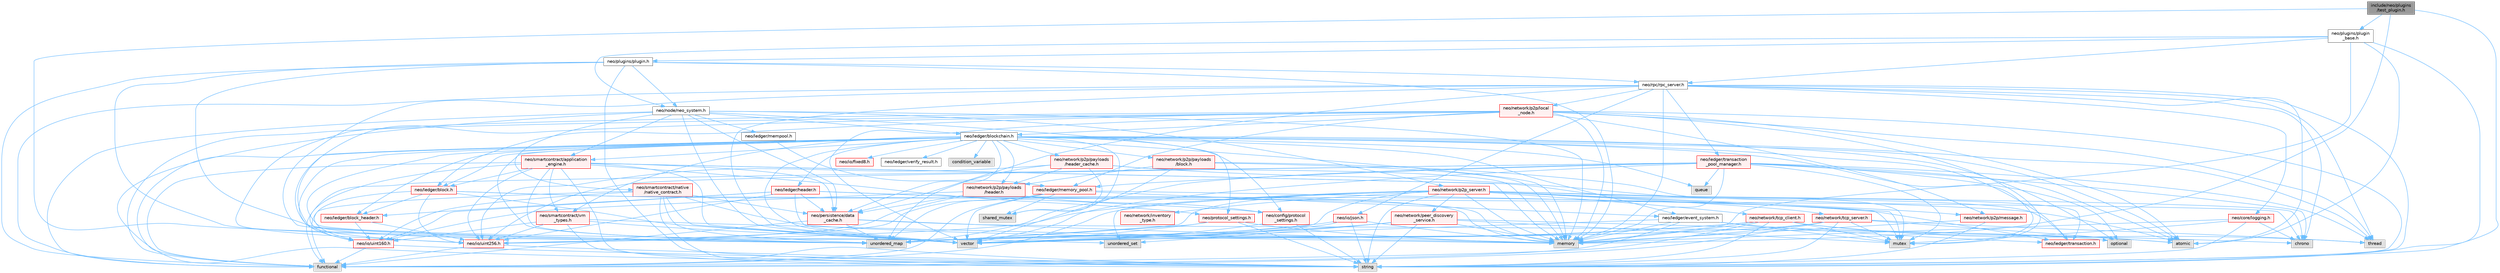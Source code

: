 digraph "include/neo/plugins/test_plugin.h"
{
 // LATEX_PDF_SIZE
  bgcolor="transparent";
  edge [fontname=Helvetica,fontsize=10,labelfontname=Helvetica,labelfontsize=10];
  node [fontname=Helvetica,fontsize=10,shape=box,height=0.2,width=0.4];
  Node1 [id="Node000001",label="include/neo/plugins\l/test_plugin.h",height=0.2,width=0.4,color="gray40", fillcolor="grey60", style="filled", fontcolor="black",tooltip=" "];
  Node1 -> Node2 [id="edge1_Node000001_Node000002",color="steelblue1",style="solid",tooltip=" "];
  Node2 [id="Node000002",label="neo/plugins/plugin\l_base.h",height=0.2,width=0.4,color="grey40", fillcolor="white", style="filled",URL="$plugin__base_8h.html",tooltip=" "];
  Node2 -> Node3 [id="edge2_Node000002_Node000003",color="steelblue1",style="solid",tooltip=" "];
  Node3 [id="Node000003",label="neo/node/neo_system.h",height=0.2,width=0.4,color="grey40", fillcolor="white", style="filled",URL="$node_2neo__system_8h.html",tooltip=" "];
  Node3 -> Node4 [id="edge3_Node000003_Node000004",color="steelblue1",style="solid",tooltip=" "];
  Node4 [id="Node000004",label="neo/ledger/blockchain.h",height=0.2,width=0.4,color="grey40", fillcolor="white", style="filled",URL="$blockchain_8h.html",tooltip=" "];
  Node4 -> Node5 [id="edge4_Node000004_Node000005",color="steelblue1",style="solid",tooltip=" "];
  Node5 [id="Node000005",label="neo/ledger/block.h",height=0.2,width=0.4,color="red", fillcolor="#FFF0F0", style="filled",URL="$ledger_2block_8h.html",tooltip=" "];
  Node5 -> Node15 [id="edge5_Node000005_Node000015",color="steelblue1",style="solid",tooltip=" "];
  Node15 [id="Node000015",label="neo/io/uint160.h",height=0.2,width=0.4,color="red", fillcolor="#FFF0F0", style="filled",URL="$uint160_8h.html",tooltip=" "];
  Node15 -> Node17 [id="edge6_Node000015_Node000017",color="steelblue1",style="solid",tooltip=" "];
  Node17 [id="Node000017",label="functional",height=0.2,width=0.4,color="grey60", fillcolor="#E0E0E0", style="filled",tooltip=" "];
  Node15 -> Node11 [id="edge7_Node000015_Node000011",color="steelblue1",style="solid",tooltip=" "];
  Node11 [id="Node000011",label="string",height=0.2,width=0.4,color="grey60", fillcolor="#E0E0E0", style="filled",tooltip=" "];
  Node5 -> Node18 [id="edge8_Node000005_Node000018",color="steelblue1",style="solid",tooltip=" "];
  Node18 [id="Node000018",label="neo/io/uint256.h",height=0.2,width=0.4,color="red", fillcolor="#FFF0F0", style="filled",URL="$uint256_8h.html",tooltip=" "];
  Node18 -> Node17 [id="edge9_Node000018_Node000017",color="steelblue1",style="solid",tooltip=" "];
  Node18 -> Node11 [id="edge10_Node000018_Node000011",color="steelblue1",style="solid",tooltip=" "];
  Node5 -> Node20 [id="edge11_Node000005_Node000020",color="steelblue1",style="solid",tooltip=" "];
  Node20 [id="Node000020",label="neo/ledger/block_header.h",height=0.2,width=0.4,color="red", fillcolor="#FFF0F0", style="filled",URL="$block__header_8h.html",tooltip=" "];
  Node20 -> Node15 [id="edge12_Node000020_Node000015",color="steelblue1",style="solid",tooltip=" "];
  Node20 -> Node18 [id="edge13_Node000020_Node000018",color="steelblue1",style="solid",tooltip=" "];
  Node5 -> Node53 [id="edge14_Node000005_Node000053",color="steelblue1",style="solid",tooltip=" "];
  Node53 [id="Node000053",label="neo/ledger/transaction.h",height=0.2,width=0.4,color="red", fillcolor="#FFF0F0", style="filled",URL="$ledger_2transaction_8h.html",tooltip=" "];
  Node5 -> Node68 [id="edge15_Node000005_Node000068",color="steelblue1",style="solid",tooltip=" "];
  Node68 [id="Node000068",label="chrono",height=0.2,width=0.4,color="grey60", fillcolor="#E0E0E0", style="filled",tooltip=" "];
  Node5 -> Node12 [id="edge16_Node000005_Node000012",color="steelblue1",style="solid",tooltip=" "];
  Node12 [id="Node000012",label="vector",height=0.2,width=0.4,color="grey60", fillcolor="#E0E0E0", style="filled",tooltip=" "];
  Node4 -> Node20 [id="edge17_Node000004_Node000020",color="steelblue1",style="solid",tooltip=" "];
  Node4 -> Node69 [id="edge18_Node000004_Node000069",color="steelblue1",style="solid",tooltip=" "];
  Node69 [id="Node000069",label="neo/ledger/event_system.h",height=0.2,width=0.4,color="grey40", fillcolor="white", style="filled",URL="$event__system_8h.html",tooltip=" "];
  Node69 -> Node17 [id="edge19_Node000069_Node000017",color="steelblue1",style="solid",tooltip=" "];
  Node69 -> Node14 [id="edge20_Node000069_Node000014",color="steelblue1",style="solid",tooltip=" "];
  Node14 [id="Node000014",label="memory",height=0.2,width=0.4,color="grey60", fillcolor="#E0E0E0", style="filled",tooltip=" "];
  Node69 -> Node70 [id="edge21_Node000069_Node000070",color="steelblue1",style="solid",tooltip=" "];
  Node70 [id="Node000070",label="mutex",height=0.2,width=0.4,color="grey60", fillcolor="#E0E0E0", style="filled",tooltip=" "];
  Node69 -> Node12 [id="edge22_Node000069_Node000012",color="steelblue1",style="solid",tooltip=" "];
  Node69 -> Node53 [id="edge23_Node000069_Node000053",color="steelblue1",style="solid",tooltip=" "];
  Node4 -> Node71 [id="edge24_Node000004_Node000071",color="steelblue1",style="solid",tooltip=" "];
  Node71 [id="Node000071",label="neo/ledger/header.h",height=0.2,width=0.4,color="red", fillcolor="#FFF0F0", style="filled",URL="$ledger_2header_8h.html",tooltip=" "];
  Node71 -> Node72 [id="edge25_Node000071_Node000072",color="steelblue1",style="solid",tooltip=" "];
  Node72 [id="Node000072",label="neo/config/protocol\l_settings.h",height=0.2,width=0.4,color="red", fillcolor="#FFF0F0", style="filled",URL="$config_2protocol__settings_8h.html",tooltip=" "];
  Node72 -> Node11 [id="edge26_Node000072_Node000011",color="steelblue1",style="solid",tooltip=" "];
  Node72 -> Node12 [id="edge27_Node000072_Node000012",color="steelblue1",style="solid",tooltip=" "];
  Node71 -> Node15 [id="edge28_Node000071_Node000015",color="steelblue1",style="solid",tooltip=" "];
  Node71 -> Node18 [id="edge29_Node000071_Node000018",color="steelblue1",style="solid",tooltip=" "];
  Node71 -> Node20 [id="edge30_Node000071_Node000020",color="steelblue1",style="solid",tooltip=" "];
  Node71 -> Node73 [id="edge31_Node000071_Node000073",color="steelblue1",style="solid",tooltip=" "];
  Node73 [id="Node000073",label="neo/persistence/data\l_cache.h",height=0.2,width=0.4,color="red", fillcolor="#FFF0F0", style="filled",URL="$data__cache_8h.html",tooltip=" "];
  Node73 -> Node17 [id="edge32_Node000073_Node000017",color="steelblue1",style="solid",tooltip=" "];
  Node73 -> Node14 [id="edge33_Node000073_Node000014",color="steelblue1",style="solid",tooltip=" "];
  Node73 -> Node60 [id="edge34_Node000073_Node000060",color="steelblue1",style="solid",tooltip=" "];
  Node60 [id="Node000060",label="optional",height=0.2,width=0.4,color="grey60", fillcolor="#E0E0E0", style="filled",tooltip=" "];
  Node73 -> Node39 [id="edge35_Node000073_Node000039",color="steelblue1",style="solid",tooltip=" "];
  Node39 [id="Node000039",label="unordered_map",height=0.2,width=0.4,color="grey60", fillcolor="#E0E0E0", style="filled",tooltip=" "];
  Node71 -> Node14 [id="edge36_Node000071_Node000014",color="steelblue1",style="solid",tooltip=" "];
  Node71 -> Node12 [id="edge37_Node000071_Node000012",color="steelblue1",style="solid",tooltip=" "];
  Node4 -> Node53 [id="edge38_Node000004_Node000053",color="steelblue1",style="solid",tooltip=" "];
  Node4 -> Node85 [id="edge39_Node000004_Node000085",color="steelblue1",style="solid",tooltip=" "];
  Node85 [id="Node000085",label="neo/network/p2p/payloads\l/block.h",height=0.2,width=0.4,color="red", fillcolor="#FFF0F0", style="filled",URL="$network_2p2p_2payloads_2block_8h.html",tooltip=" "];
  Node85 -> Node53 [id="edge40_Node000085_Node000053",color="steelblue1",style="solid",tooltip=" "];
  Node85 -> Node86 [id="edge41_Node000085_Node000086",color="steelblue1",style="solid",tooltip=" "];
  Node86 [id="Node000086",label="neo/network/p2p/payloads\l/header.h",height=0.2,width=0.4,color="red", fillcolor="#FFF0F0", style="filled",URL="$network_2p2p_2payloads_2header_8h.html",tooltip=" "];
  Node86 -> Node72 [id="edge42_Node000086_Node000072",color="steelblue1",style="solid",tooltip=" "];
  Node86 -> Node15 [id="edge43_Node000086_Node000015",color="steelblue1",style="solid",tooltip=" "];
  Node86 -> Node18 [id="edge44_Node000086_Node000018",color="steelblue1",style="solid",tooltip=" "];
  Node86 -> Node73 [id="edge45_Node000086_Node000073",color="steelblue1",style="solid",tooltip=" "];
  Node86 -> Node14 [id="edge46_Node000086_Node000014",color="steelblue1",style="solid",tooltip=" "];
  Node85 -> Node14 [id="edge47_Node000085_Node000014",color="steelblue1",style="solid",tooltip=" "];
  Node85 -> Node12 [id="edge48_Node000085_Node000012",color="steelblue1",style="solid",tooltip=" "];
  Node4 -> Node86 [id="edge49_Node000004_Node000086",color="steelblue1",style="solid",tooltip=" "];
  Node4 -> Node87 [id="edge50_Node000004_Node000087",color="steelblue1",style="solid",tooltip=" "];
  Node87 [id="Node000087",label="neo/network/p2p/payloads\l/header_cache.h",height=0.2,width=0.4,color="red", fillcolor="#FFF0F0", style="filled",URL="$network_2p2p_2payloads_2header__cache_8h.html",tooltip=" "];
  Node87 -> Node18 [id="edge51_Node000087_Node000018",color="steelblue1",style="solid",tooltip=" "];
  Node87 -> Node86 [id="edge52_Node000087_Node000086",color="steelblue1",style="solid",tooltip=" "];
  Node87 -> Node14 [id="edge53_Node000087_Node000014",color="steelblue1",style="solid",tooltip=" "];
  Node87 -> Node70 [id="edge54_Node000087_Node000070",color="steelblue1",style="solid",tooltip=" "];
  Node87 -> Node82 [id="edge55_Node000087_Node000082",color="steelblue1",style="solid",tooltip=" "];
  Node82 [id="Node000082",label="shared_mutex",height=0.2,width=0.4,color="grey60", fillcolor="#E0E0E0", style="filled",tooltip=" "];
  Node87 -> Node39 [id="edge56_Node000087_Node000039",color="steelblue1",style="solid",tooltip=" "];
  Node4 -> Node72 [id="edge57_Node000004_Node000072",color="steelblue1",style="solid",tooltip=" "];
  Node4 -> Node22 [id="edge58_Node000004_Node000022",color="steelblue1",style="solid",tooltip=" "];
  Node22 [id="Node000022",label="neo/io/fixed8.h",height=0.2,width=0.4,color="red", fillcolor="#FFF0F0", style="filled",URL="$io_2fixed8_8h.html",tooltip=" "];
  Node4 -> Node15 [id="edge59_Node000004_Node000015",color="steelblue1",style="solid",tooltip=" "];
  Node4 -> Node18 [id="edge60_Node000004_Node000018",color="steelblue1",style="solid",tooltip=" "];
  Node4 -> Node89 [id="edge61_Node000004_Node000089",color="steelblue1",style="solid",tooltip=" "];
  Node89 [id="Node000089",label="neo/ledger/verify_result.h",height=0.2,width=0.4,color="grey40", fillcolor="white", style="filled",URL="$verify__result_8h.html",tooltip=" "];
  Node4 -> Node73 [id="edge62_Node000004_Node000073",color="steelblue1",style="solid",tooltip=" "];
  Node4 -> Node90 [id="edge63_Node000004_Node000090",color="steelblue1",style="solid",tooltip=" "];
  Node90 [id="Node000090",label="neo/smartcontract/application\l_engine.h",height=0.2,width=0.4,color="red", fillcolor="#FFF0F0", style="filled",URL="$application__engine_8h.html",tooltip=" "];
  Node90 -> Node15 [id="edge64_Node000090_Node000015",color="steelblue1",style="solid",tooltip=" "];
  Node90 -> Node18 [id="edge65_Node000090_Node000018",color="steelblue1",style="solid",tooltip=" "];
  Node90 -> Node5 [id="edge66_Node000090_Node000005",color="steelblue1",style="solid",tooltip=" "];
  Node90 -> Node53 [id="edge67_Node000090_Node000053",color="steelblue1",style="solid",tooltip=" "];
  Node90 -> Node73 [id="edge68_Node000090_Node000073",color="steelblue1",style="solid",tooltip=" "];
  Node90 -> Node91 [id="edge69_Node000090_Node000091",color="steelblue1",style="solid",tooltip=" "];
  Node91 [id="Node000091",label="neo/protocol_settings.h",height=0.2,width=0.4,color="red", fillcolor="#FFF0F0", style="filled",URL="$protocol__settings_8h.html",tooltip=" "];
  Node91 -> Node14 [id="edge70_Node000091_Node000014",color="steelblue1",style="solid",tooltip=" "];
  Node91 -> Node11 [id="edge71_Node000091_Node000011",color="steelblue1",style="solid",tooltip=" "];
  Node91 -> Node39 [id="edge72_Node000091_Node000039",color="steelblue1",style="solid",tooltip=" "];
  Node91 -> Node12 [id="edge73_Node000091_Node000012",color="steelblue1",style="solid",tooltip=" "];
  Node90 -> Node111 [id="edge74_Node000090_Node000111",color="steelblue1",style="solid",tooltip=" "];
  Node111 [id="Node000111",label="neo/smartcontract/vm\l_types.h",height=0.2,width=0.4,color="red", fillcolor="#FFF0F0", style="filled",URL="$vm__types_8h.html",tooltip=" "];
  Node111 -> Node15 [id="edge75_Node000111_Node000015",color="steelblue1",style="solid",tooltip=" "];
  Node111 -> Node18 [id="edge76_Node000111_Node000018",color="steelblue1",style="solid",tooltip=" "];
  Node111 -> Node14 [id="edge77_Node000111_Node000014",color="steelblue1",style="solid",tooltip=" "];
  Node111 -> Node11 [id="edge78_Node000111_Node000011",color="steelblue1",style="solid",tooltip=" "];
  Node111 -> Node12 [id="edge79_Node000111_Node000012",color="steelblue1",style="solid",tooltip=" "];
  Node90 -> Node17 [id="edge80_Node000090_Node000017",color="steelblue1",style="solid",tooltip=" "];
  Node90 -> Node14 [id="edge81_Node000090_Node000014",color="steelblue1",style="solid",tooltip=" "];
  Node90 -> Node11 [id="edge82_Node000090_Node000011",color="steelblue1",style="solid",tooltip=" "];
  Node90 -> Node39 [id="edge83_Node000090_Node000039",color="steelblue1",style="solid",tooltip=" "];
  Node90 -> Node12 [id="edge84_Node000090_Node000012",color="steelblue1",style="solid",tooltip=" "];
  Node4 -> Node111 [id="edge85_Node000004_Node000111",color="steelblue1",style="solid",tooltip=" "];
  Node4 -> Node112 [id="edge86_Node000004_Node000112",color="steelblue1",style="solid",tooltip=" "];
  Node112 [id="Node000112",label="atomic",height=0.2,width=0.4,color="grey60", fillcolor="#E0E0E0", style="filled",tooltip=" "];
  Node4 -> Node113 [id="edge87_Node000004_Node000113",color="steelblue1",style="solid",tooltip=" "];
  Node113 [id="Node000113",label="condition_variable",height=0.2,width=0.4,color="grey60", fillcolor="#E0E0E0", style="filled",tooltip=" "];
  Node4 -> Node17 [id="edge88_Node000004_Node000017",color="steelblue1",style="solid",tooltip=" "];
  Node4 -> Node14 [id="edge89_Node000004_Node000014",color="steelblue1",style="solid",tooltip=" "];
  Node4 -> Node70 [id="edge90_Node000004_Node000070",color="steelblue1",style="solid",tooltip=" "];
  Node4 -> Node60 [id="edge91_Node000004_Node000060",color="steelblue1",style="solid",tooltip=" "];
  Node4 -> Node114 [id="edge92_Node000004_Node000114",color="steelblue1",style="solid",tooltip=" "];
  Node114 [id="Node000114",label="queue",height=0.2,width=0.4,color="grey60", fillcolor="#E0E0E0", style="filled",tooltip=" "];
  Node4 -> Node82 [id="edge93_Node000004_Node000082",color="steelblue1",style="solid",tooltip=" "];
  Node4 -> Node115 [id="edge94_Node000004_Node000115",color="steelblue1",style="solid",tooltip=" "];
  Node115 [id="Node000115",label="thread",height=0.2,width=0.4,color="grey60", fillcolor="#E0E0E0", style="filled",tooltip=" "];
  Node4 -> Node39 [id="edge95_Node000004_Node000039",color="steelblue1",style="solid",tooltip=" "];
  Node4 -> Node108 [id="edge96_Node000004_Node000108",color="steelblue1",style="solid",tooltip=" "];
  Node108 [id="Node000108",label="unordered_set",height=0.2,width=0.4,color="grey60", fillcolor="#E0E0E0", style="filled",tooltip=" "];
  Node4 -> Node12 [id="edge97_Node000004_Node000012",color="steelblue1",style="solid",tooltip=" "];
  Node3 -> Node116 [id="edge98_Node000003_Node000116",color="steelblue1",style="solid",tooltip=" "];
  Node116 [id="Node000116",label="neo/ledger/mempool.h",height=0.2,width=0.4,color="grey40", fillcolor="white", style="filled",URL="$mempool_8h.html",tooltip=" "];
  Node116 -> Node117 [id="edge99_Node000116_Node000117",color="steelblue1",style="solid",tooltip=" "];
  Node117 [id="Node000117",label="neo/ledger/memory_pool.h",height=0.2,width=0.4,color="red", fillcolor="#FFF0F0", style="filled",URL="$ledger_2memory__pool_8h.html",tooltip=" "];
  Node117 -> Node18 [id="edge100_Node000117_Node000018",color="steelblue1",style="solid",tooltip=" "];
  Node117 -> Node69 [id="edge101_Node000117_Node000069",color="steelblue1",style="solid",tooltip=" "];
  Node117 -> Node17 [id="edge102_Node000117_Node000017",color="steelblue1",style="solid",tooltip=" "];
  Node117 -> Node70 [id="edge103_Node000117_Node000070",color="steelblue1",style="solid",tooltip=" "];
  Node117 -> Node82 [id="edge104_Node000117_Node000082",color="steelblue1",style="solid",tooltip=" "];
  Node117 -> Node39 [id="edge105_Node000117_Node000039",color="steelblue1",style="solid",tooltip=" "];
  Node117 -> Node12 [id="edge106_Node000117_Node000012",color="steelblue1",style="solid",tooltip=" "];
  Node3 -> Node120 [id="edge107_Node000003_Node000120",color="steelblue1",style="solid",tooltip=" "];
  Node120 [id="Node000120",label="neo/network/p2p_server.h",height=0.2,width=0.4,color="red", fillcolor="#FFF0F0", style="filled",URL="$p2p__server_8h.html",tooltip=" "];
  Node120 -> Node18 [id="edge108_Node000120_Node000018",color="steelblue1",style="solid",tooltip=" "];
  Node120 -> Node121 [id="edge109_Node000120_Node000121",color="steelblue1",style="solid",tooltip=" "];
  Node121 [id="Node000121",label="neo/network/inventory\l_type.h",height=0.2,width=0.4,color="red", fillcolor="#FFF0F0", style="filled",URL="$inventory__type_8h.html",tooltip=" "];
  Node120 -> Node122 [id="edge110_Node000120_Node000122",color="steelblue1",style="solid",tooltip=" "];
  Node122 [id="Node000122",label="neo/network/p2p/message.h",height=0.2,width=0.4,color="red", fillcolor="#FFF0F0", style="filled",URL="$message_8h.html",tooltip=" "];
  Node122 -> Node14 [id="edge111_Node000122_Node000014",color="steelblue1",style="solid",tooltip=" "];
  Node122 -> Node11 [id="edge112_Node000122_Node000011",color="steelblue1",style="solid",tooltip=" "];
  Node120 -> Node125 [id="edge113_Node000120_Node000125",color="steelblue1",style="solid",tooltip=" "];
  Node125 [id="Node000125",label="neo/network/peer_discovery\l_service.h",height=0.2,width=0.4,color="red", fillcolor="#FFF0F0", style="filled",URL="$peer__discovery__service_8h.html",tooltip=" "];
  Node125 -> Node68 [id="edge114_Node000125_Node000068",color="steelblue1",style="solid",tooltip=" "];
  Node125 -> Node14 [id="edge115_Node000125_Node000014",color="steelblue1",style="solid",tooltip=" "];
  Node125 -> Node70 [id="edge116_Node000125_Node000070",color="steelblue1",style="solid",tooltip=" "];
  Node125 -> Node11 [id="edge117_Node000125_Node000011",color="steelblue1",style="solid",tooltip=" "];
  Node125 -> Node39 [id="edge118_Node000125_Node000039",color="steelblue1",style="solid",tooltip=" "];
  Node125 -> Node108 [id="edge119_Node000125_Node000108",color="steelblue1",style="solid",tooltip=" "];
  Node125 -> Node12 [id="edge120_Node000125_Node000012",color="steelblue1",style="solid",tooltip=" "];
  Node120 -> Node132 [id="edge121_Node000120_Node000132",color="steelblue1",style="solid",tooltip=" "];
  Node132 [id="Node000132",label="neo/network/tcp_client.h",height=0.2,width=0.4,color="red", fillcolor="#FFF0F0", style="filled",URL="$tcp__client_8h.html",tooltip=" "];
  Node132 -> Node112 [id="edge122_Node000132_Node000112",color="steelblue1",style="solid",tooltip=" "];
  Node132 -> Node17 [id="edge123_Node000132_Node000017",color="steelblue1",style="solid",tooltip=" "];
  Node132 -> Node14 [id="edge124_Node000132_Node000014",color="steelblue1",style="solid",tooltip=" "];
  Node132 -> Node70 [id="edge125_Node000132_Node000070",color="steelblue1",style="solid",tooltip=" "];
  Node132 -> Node11 [id="edge126_Node000132_Node000011",color="steelblue1",style="solid",tooltip=" "];
  Node132 -> Node115 [id="edge127_Node000132_Node000115",color="steelblue1",style="solid",tooltip=" "];
  Node132 -> Node39 [id="edge128_Node000132_Node000039",color="steelblue1",style="solid",tooltip=" "];
  Node132 -> Node12 [id="edge129_Node000132_Node000012",color="steelblue1",style="solid",tooltip=" "];
  Node120 -> Node138 [id="edge130_Node000120_Node000138",color="steelblue1",style="solid",tooltip=" "];
  Node138 [id="Node000138",label="neo/network/tcp_server.h",height=0.2,width=0.4,color="red", fillcolor="#FFF0F0", style="filled",URL="$tcp__server_8h.html",tooltip=" "];
  Node138 -> Node112 [id="edge131_Node000138_Node000112",color="steelblue1",style="solid",tooltip=" "];
  Node138 -> Node17 [id="edge132_Node000138_Node000017",color="steelblue1",style="solid",tooltip=" "];
  Node138 -> Node14 [id="edge133_Node000138_Node000014",color="steelblue1",style="solid",tooltip=" "];
  Node138 -> Node70 [id="edge134_Node000138_Node000070",color="steelblue1",style="solid",tooltip=" "];
  Node138 -> Node11 [id="edge135_Node000138_Node000011",color="steelblue1",style="solid",tooltip=" "];
  Node138 -> Node115 [id="edge136_Node000138_Node000115",color="steelblue1",style="solid",tooltip=" "];
  Node138 -> Node39 [id="edge137_Node000138_Node000039",color="steelblue1",style="solid",tooltip=" "];
  Node138 -> Node12 [id="edge138_Node000138_Node000012",color="steelblue1",style="solid",tooltip=" "];
  Node120 -> Node112 [id="edge139_Node000120_Node000112",color="steelblue1",style="solid",tooltip=" "];
  Node120 -> Node68 [id="edge140_Node000120_Node000068",color="steelblue1",style="solid",tooltip=" "];
  Node120 -> Node17 [id="edge141_Node000120_Node000017",color="steelblue1",style="solid",tooltip=" "];
  Node120 -> Node14 [id="edge142_Node000120_Node000014",color="steelblue1",style="solid",tooltip=" "];
  Node120 -> Node70 [id="edge143_Node000120_Node000070",color="steelblue1",style="solid",tooltip=" "];
  Node120 -> Node11 [id="edge144_Node000120_Node000011",color="steelblue1",style="solid",tooltip=" "];
  Node120 -> Node39 [id="edge145_Node000120_Node000039",color="steelblue1",style="solid",tooltip=" "];
  Node120 -> Node108 [id="edge146_Node000120_Node000108",color="steelblue1",style="solid",tooltip=" "];
  Node120 -> Node12 [id="edge147_Node000120_Node000012",color="steelblue1",style="solid",tooltip=" "];
  Node3 -> Node73 [id="edge148_Node000003_Node000073",color="steelblue1",style="solid",tooltip=" "];
  Node3 -> Node91 [id="edge149_Node000003_Node000091",color="steelblue1",style="solid",tooltip=" "];
  Node3 -> Node90 [id="edge150_Node000003_Node000090",color="steelblue1",style="solid",tooltip=" "];
  Node3 -> Node139 [id="edge151_Node000003_Node000139",color="steelblue1",style="solid",tooltip=" "];
  Node139 [id="Node000139",label="neo/smartcontract/native\l/native_contract.h",height=0.2,width=0.4,color="red", fillcolor="#FFF0F0", style="filled",URL="$native_2native__contract_8h.html",tooltip=" "];
  Node139 -> Node15 [id="edge152_Node000139_Node000015",color="steelblue1",style="solid",tooltip=" "];
  Node139 -> Node73 [id="edge153_Node000139_Node000073",color="steelblue1",style="solid",tooltip=" "];
  Node139 -> Node17 [id="edge154_Node000139_Node000017",color="steelblue1",style="solid",tooltip=" "];
  Node139 -> Node14 [id="edge155_Node000139_Node000014",color="steelblue1",style="solid",tooltip=" "];
  Node139 -> Node11 [id="edge156_Node000139_Node000011",color="steelblue1",style="solid",tooltip=" "];
  Node139 -> Node39 [id="edge157_Node000139_Node000039",color="steelblue1",style="solid",tooltip=" "];
  Node139 -> Node12 [id="edge158_Node000139_Node000012",color="steelblue1",style="solid",tooltip=" "];
  Node3 -> Node17 [id="edge159_Node000003_Node000017",color="steelblue1",style="solid",tooltip=" "];
  Node3 -> Node14 [id="edge160_Node000003_Node000014",color="steelblue1",style="solid",tooltip=" "];
  Node3 -> Node11 [id="edge161_Node000003_Node000011",color="steelblue1",style="solid",tooltip=" "];
  Node3 -> Node12 [id="edge162_Node000003_Node000012",color="steelblue1",style="solid",tooltip=" "];
  Node2 -> Node140 [id="edge163_Node000002_Node000140",color="steelblue1",style="solid",tooltip=" "];
  Node140 [id="Node000140",label="neo/plugins/plugin.h",height=0.2,width=0.4,color="grey40", fillcolor="white", style="filled",URL="$plugins_2plugin_8h.html",tooltip=" "];
  Node140 -> Node3 [id="edge164_Node000140_Node000003",color="steelblue1",style="solid",tooltip=" "];
  Node140 -> Node141 [id="edge165_Node000140_Node000141",color="steelblue1",style="solid",tooltip=" "];
  Node141 [id="Node000141",label="neo/rpc/rpc_server.h",height=0.2,width=0.4,color="grey40", fillcolor="white", style="filled",URL="$rpc__server_8h.html",tooltip=" "];
  Node141 -> Node142 [id="edge166_Node000141_Node000142",color="steelblue1",style="solid",tooltip=" "];
  Node142 [id="Node000142",label="neo/core/logging.h",height=0.2,width=0.4,color="red", fillcolor="#FFF0F0", style="filled",URL="$core_2logging_8h.html",tooltip=" "];
  Node142 -> Node68 [id="edge167_Node000142_Node000068",color="steelblue1",style="solid",tooltip=" "];
  Node142 -> Node14 [id="edge168_Node000142_Node000014",color="steelblue1",style="solid",tooltip=" "];
  Node142 -> Node11 [id="edge169_Node000142_Node000011",color="steelblue1",style="solid",tooltip=" "];
  Node142 -> Node70 [id="edge170_Node000142_Node000070",color="steelblue1",style="solid",tooltip=" "];
  Node141 -> Node144 [id="edge171_Node000141_Node000144",color="steelblue1",style="solid",tooltip=" "];
  Node144 [id="Node000144",label="neo/io/json.h",height=0.2,width=0.4,color="red", fillcolor="#FFF0F0", style="filled",URL="$io_2json_8h.html",tooltip=" "];
  Node144 -> Node14 [id="edge172_Node000144_Node000014",color="steelblue1",style="solid",tooltip=" "];
  Node144 -> Node11 [id="edge173_Node000144_Node000011",color="steelblue1",style="solid",tooltip=" "];
  Node144 -> Node39 [id="edge174_Node000144_Node000039",color="steelblue1",style="solid",tooltip=" "];
  Node144 -> Node12 [id="edge175_Node000144_Node000012",color="steelblue1",style="solid",tooltip=" "];
  Node141 -> Node145 [id="edge176_Node000141_Node000145",color="steelblue1",style="solid",tooltip=" "];
  Node145 [id="Node000145",label="neo/ledger/transaction\l_pool_manager.h",height=0.2,width=0.4,color="red", fillcolor="#FFF0F0", style="filled",URL="$transaction__pool__manager_8h.html",tooltip=" "];
  Node145 -> Node18 [id="edge177_Node000145_Node000018",color="steelblue1",style="solid",tooltip=" "];
  Node145 -> Node117 [id="edge178_Node000145_Node000117",color="steelblue1",style="solid",tooltip=" "];
  Node145 -> Node112 [id="edge179_Node000145_Node000112",color="steelblue1",style="solid",tooltip=" "];
  Node145 -> Node68 [id="edge180_Node000145_Node000068",color="steelblue1",style="solid",tooltip=" "];
  Node145 -> Node17 [id="edge181_Node000145_Node000017",color="steelblue1",style="solid",tooltip=" "];
  Node145 -> Node14 [id="edge182_Node000145_Node000014",color="steelblue1",style="solid",tooltip=" "];
  Node145 -> Node70 [id="edge183_Node000145_Node000070",color="steelblue1",style="solid",tooltip=" "];
  Node145 -> Node60 [id="edge184_Node000145_Node000060",color="steelblue1",style="solid",tooltip=" "];
  Node145 -> Node114 [id="edge185_Node000145_Node000114",color="steelblue1",style="solid",tooltip=" "];
  Node145 -> Node115 [id="edge186_Node000145_Node000115",color="steelblue1",style="solid",tooltip=" "];
  Node145 -> Node39 [id="edge187_Node000145_Node000039",color="steelblue1",style="solid",tooltip=" "];
  Node145 -> Node12 [id="edge188_Node000145_Node000012",color="steelblue1",style="solid",tooltip=" "];
  Node141 -> Node146 [id="edge189_Node000141_Node000146",color="steelblue1",style="solid",tooltip=" "];
  Node146 [id="Node000146",label="neo/network/p2p/local\l_node.h",height=0.2,width=0.4,color="red", fillcolor="#FFF0F0", style="filled",URL="$local__node_8h.html",tooltip=" "];
  Node146 -> Node18 [id="edge190_Node000146_Node000018",color="steelblue1",style="solid",tooltip=" "];
  Node146 -> Node5 [id="edge191_Node000146_Node000005",color="steelblue1",style="solid",tooltip=" "];
  Node146 -> Node4 [id="edge192_Node000146_Node000004",color="steelblue1",style="solid",tooltip=" "];
  Node146 -> Node117 [id="edge193_Node000146_Node000117",color="steelblue1",style="solid",tooltip=" "];
  Node146 -> Node122 [id="edge194_Node000146_Node000122",color="steelblue1",style="solid",tooltip=" "];
  Node146 -> Node112 [id="edge195_Node000146_Node000112",color="steelblue1",style="solid",tooltip=" "];
  Node146 -> Node17 [id="edge196_Node000146_Node000017",color="steelblue1",style="solid",tooltip=" "];
  Node146 -> Node14 [id="edge197_Node000146_Node000014",color="steelblue1",style="solid",tooltip=" "];
  Node146 -> Node70 [id="edge198_Node000146_Node000070",color="steelblue1",style="solid",tooltip=" "];
  Node146 -> Node11 [id="edge199_Node000146_Node000011",color="steelblue1",style="solid",tooltip=" "];
  Node146 -> Node115 [id="edge200_Node000146_Node000115",color="steelblue1",style="solid",tooltip=" "];
  Node146 -> Node39 [id="edge201_Node000146_Node000039",color="steelblue1",style="solid",tooltip=" "];
  Node146 -> Node12 [id="edge202_Node000146_Node000012",color="steelblue1",style="solid",tooltip=" "];
  Node141 -> Node73 [id="edge203_Node000141_Node000073",color="steelblue1",style="solid",tooltip=" "];
  Node141 -> Node112 [id="edge204_Node000141_Node000112",color="steelblue1",style="solid",tooltip=" "];
  Node141 -> Node68 [id="edge205_Node000141_Node000068",color="steelblue1",style="solid",tooltip=" "];
  Node141 -> Node17 [id="edge206_Node000141_Node000017",color="steelblue1",style="solid",tooltip=" "];
  Node141 -> Node14 [id="edge207_Node000141_Node000014",color="steelblue1",style="solid",tooltip=" "];
  Node141 -> Node11 [id="edge208_Node000141_Node000011",color="steelblue1",style="solid",tooltip=" "];
  Node141 -> Node115 [id="edge209_Node000141_Node000115",color="steelblue1",style="solid",tooltip=" "];
  Node141 -> Node39 [id="edge210_Node000141_Node000039",color="steelblue1",style="solid",tooltip=" "];
  Node141 -> Node12 [id="edge211_Node000141_Node000012",color="steelblue1",style="solid",tooltip=" "];
  Node140 -> Node17 [id="edge212_Node000140_Node000017",color="steelblue1",style="solid",tooltip=" "];
  Node140 -> Node14 [id="edge213_Node000140_Node000014",color="steelblue1",style="solid",tooltip=" "];
  Node140 -> Node11 [id="edge214_Node000140_Node000011",color="steelblue1",style="solid",tooltip=" "];
  Node140 -> Node39 [id="edge215_Node000140_Node000039",color="steelblue1",style="solid",tooltip=" "];
  Node140 -> Node12 [id="edge216_Node000140_Node000012",color="steelblue1",style="solid",tooltip=" "];
  Node2 -> Node141 [id="edge217_Node000002_Node000141",color="steelblue1",style="solid",tooltip=" "];
  Node2 -> Node112 [id="edge218_Node000002_Node000112",color="steelblue1",style="solid",tooltip=" "];
  Node2 -> Node14 [id="edge219_Node000002_Node000014",color="steelblue1",style="solid",tooltip=" "];
  Node2 -> Node11 [id="edge220_Node000002_Node000011",color="steelblue1",style="solid",tooltip=" "];
  Node1 -> Node14 [id="edge221_Node000001_Node000014",color="steelblue1",style="solid",tooltip=" "];
  Node1 -> Node11 [id="edge222_Node000001_Node000011",color="steelblue1",style="solid",tooltip=" "];
  Node1 -> Node39 [id="edge223_Node000001_Node000039",color="steelblue1",style="solid",tooltip=" "];
}
